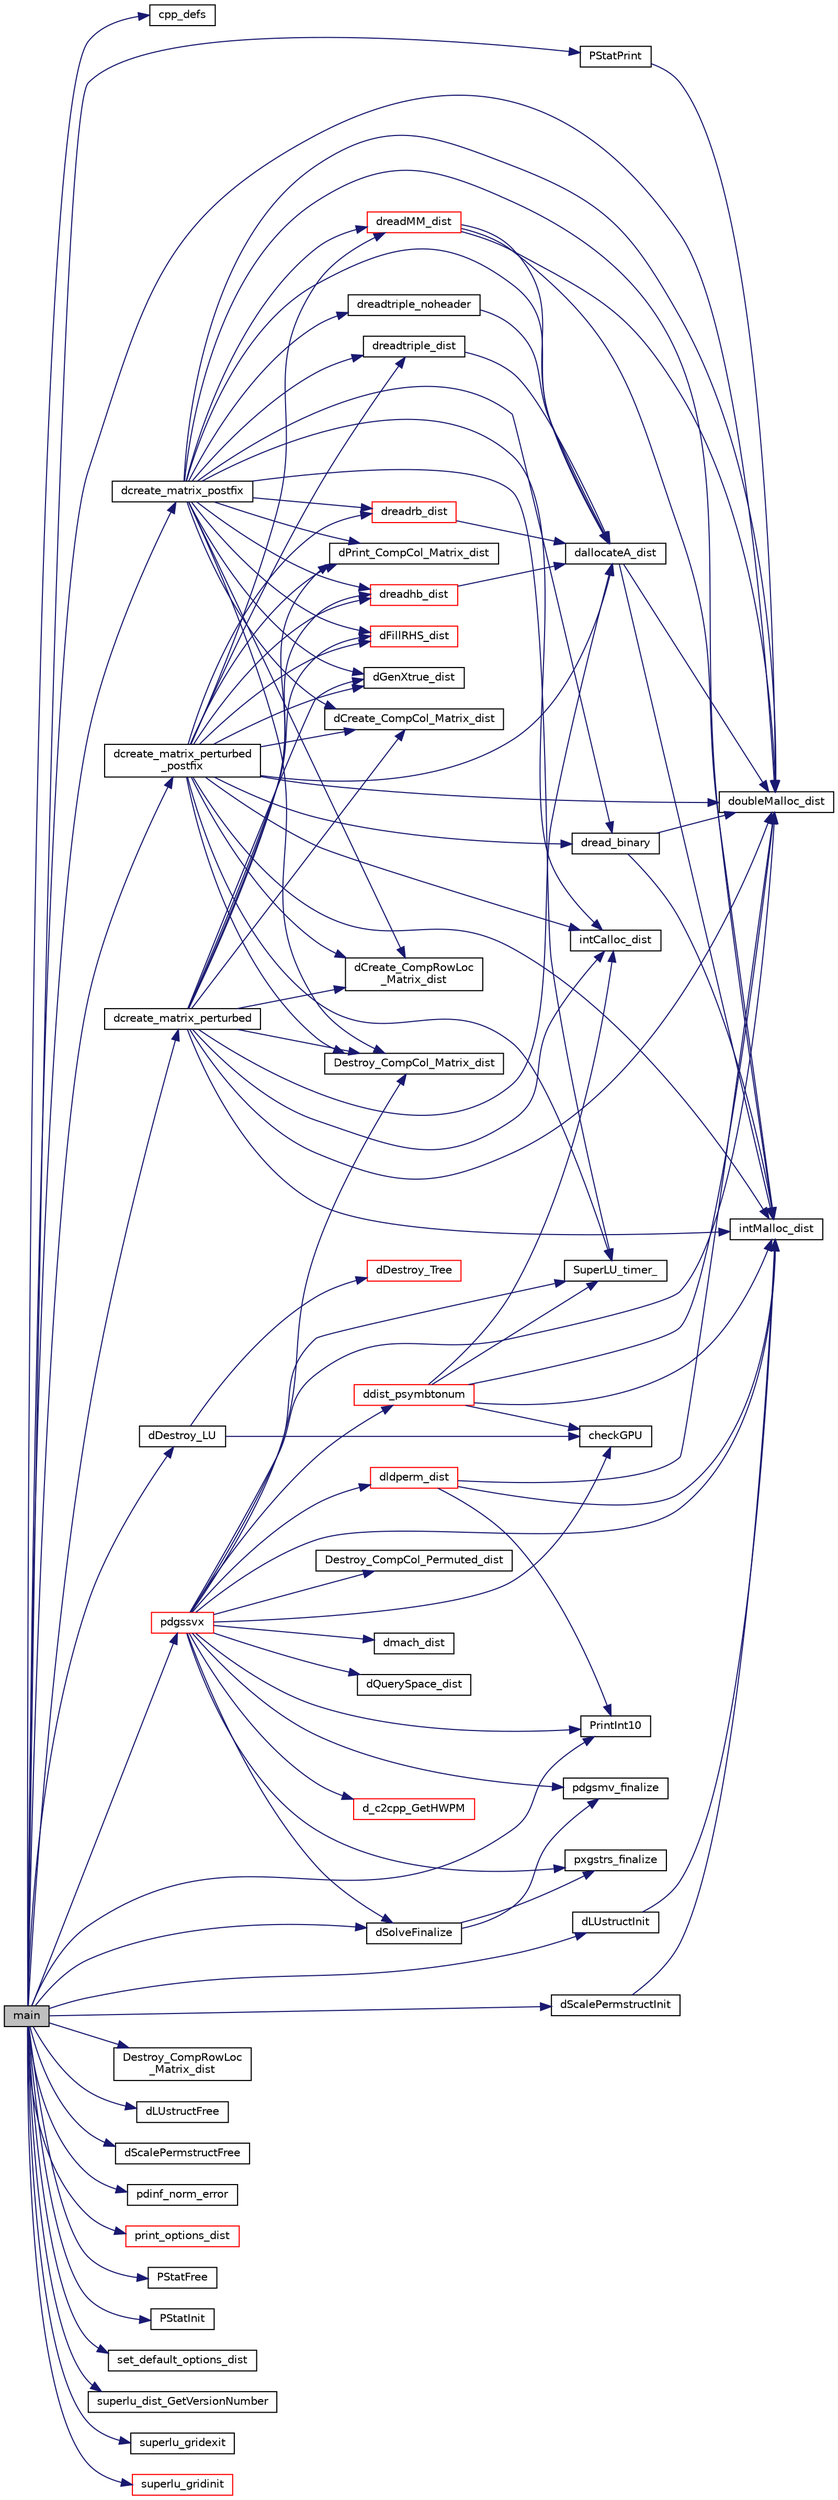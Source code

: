 digraph "main"
{
 // LATEX_PDF_SIZE
  edge [fontname="Helvetica",fontsize="10",labelfontname="Helvetica",labelfontsize="10"];
  node [fontname="Helvetica",fontsize="10",shape=record];
  rankdir="LR";
  Node1 [label="main",height=0.2,width=0.4,color="black", fillcolor="grey75", style="filled", fontcolor="black",tooltip=" "];
  Node1 -> Node2 [color="midnightblue",fontsize="10",style="solid",fontname="Helvetica"];
  Node2 [label="cpp_defs",height=0.2,width=0.4,color="black", fillcolor="white", style="filled",URL="$pddrive2_8c.html#a2e2c03ad069d4aebdbd3358e4b191593",tooltip=" "];
  Node1 -> Node3 [color="midnightblue",fontsize="10",style="solid",fontname="Helvetica"];
  Node3 [label="dcreate_matrix_perturbed",height=0.2,width=0.4,color="black", fillcolor="white", style="filled",URL="$dcreate__matrix__perturbed_8c.html#a303518ee8ba4b34567f3fd15049b31ea",tooltip=" "];
  Node3 -> Node4 [color="midnightblue",fontsize="10",style="solid",fontname="Helvetica"];
  Node4 [label="dallocateA_dist",height=0.2,width=0.4,color="black", fillcolor="white", style="filled",URL="$dmemory__dist_8c.html#ad8d190b0542ad8d5fb569cfebed382b8",tooltip=" "];
  Node4 -> Node5 [color="midnightblue",fontsize="10",style="solid",fontname="Helvetica"];
  Node5 [label="doubleMalloc_dist",height=0.2,width=0.4,color="black", fillcolor="white", style="filled",URL="$dmemory__dist_8c.html#a52dc9c97e580c07ec4af763f1755a2ba",tooltip=" "];
  Node4 -> Node6 [color="midnightblue",fontsize="10",style="solid",fontname="Helvetica"];
  Node6 [label="intMalloc_dist",height=0.2,width=0.4,color="black", fillcolor="white", style="filled",URL="$memory_8c.html#a2c2df35072e313373438cccdb98b885c",tooltip=" "];
  Node3 -> Node7 [color="midnightblue",fontsize="10",style="solid",fontname="Helvetica"];
  Node7 [label="dCreate_CompCol_Matrix_dist",height=0.2,width=0.4,color="black", fillcolor="white", style="filled",URL="$superlu__ddefs_8h.html#a700b855541636a3eb453ad0b9b1e7d1f",tooltip=" "];
  Node3 -> Node8 [color="midnightblue",fontsize="10",style="solid",fontname="Helvetica"];
  Node8 [label="dCreate_CompRowLoc\l_Matrix_dist",height=0.2,width=0.4,color="black", fillcolor="white", style="filled",URL="$superlu__ddefs_8h.html#a4022f104fab1520785a366efa6e87cf8",tooltip=" "];
  Node3 -> Node9 [color="midnightblue",fontsize="10",style="solid",fontname="Helvetica"];
  Node9 [label="Destroy_CompCol_Matrix_dist",height=0.2,width=0.4,color="black", fillcolor="white", style="filled",URL="$superlu__defs_8h.html#a19148d48069c04e21a7ea94d53043f6f",tooltip=" "];
  Node3 -> Node10 [color="midnightblue",fontsize="10",style="solid",fontname="Helvetica"];
  Node10 [label="dFillRHS_dist",height=0.2,width=0.4,color="red", fillcolor="white", style="filled",URL="$dutil__dist_8c.html#afde0c1de717f5c8c29225841a13f4832",tooltip="Let rhs[i] = sum of i-th row of A, so the solution vector is all 1's."];
  Node3 -> Node14 [color="midnightblue",fontsize="10",style="solid",fontname="Helvetica"];
  Node14 [label="dGenXtrue_dist",height=0.2,width=0.4,color="black", fillcolor="white", style="filled",URL="$dutil__dist_8c.html#a4ca083e45bf9921bcc1fb4318d148e78",tooltip=" "];
  Node3 -> Node5 [color="midnightblue",fontsize="10",style="solid",fontname="Helvetica"];
  Node3 -> Node15 [color="midnightblue",fontsize="10",style="solid",fontname="Helvetica"];
  Node15 [label="dPrint_CompCol_Matrix_dist",height=0.2,width=0.4,color="black", fillcolor="white", style="filled",URL="$superlu__ddefs_8h.html#a8b75f5befc04c09a4840bc4a8deb4b2e",tooltip=" "];
  Node3 -> Node16 [color="midnightblue",fontsize="10",style="solid",fontname="Helvetica"];
  Node16 [label="dreadhb_dist",height=0.2,width=0.4,color="red", fillcolor="white", style="filled",URL="$SRC_2dreadhb_8c.html#a3593dd1b61e008f12e6d1a72111f6f8f",tooltip=" "];
  Node16 -> Node4 [color="midnightblue",fontsize="10",style="solid",fontname="Helvetica"];
  Node3 -> Node23 [color="midnightblue",fontsize="10",style="solid",fontname="Helvetica"];
  Node23 [label="intCalloc_dist",height=0.2,width=0.4,color="black", fillcolor="white", style="filled",URL="$memory_8c.html#a6fd91c6883ea8ea94e0ece298e0e46b6",tooltip=" "];
  Node3 -> Node6 [color="midnightblue",fontsize="10",style="solid",fontname="Helvetica"];
  Node1 -> Node24 [color="midnightblue",fontsize="10",style="solid",fontname="Helvetica"];
  Node24 [label="dcreate_matrix_perturbed\l_postfix",height=0.2,width=0.4,color="black", fillcolor="white", style="filled",URL="$dcreate__matrix__perturbed_8c.html#ae9db838cf5622a5ff2ba7d14638db679",tooltip=" "];
  Node24 -> Node4 [color="midnightblue",fontsize="10",style="solid",fontname="Helvetica"];
  Node24 -> Node7 [color="midnightblue",fontsize="10",style="solid",fontname="Helvetica"];
  Node24 -> Node8 [color="midnightblue",fontsize="10",style="solid",fontname="Helvetica"];
  Node24 -> Node9 [color="midnightblue",fontsize="10",style="solid",fontname="Helvetica"];
  Node24 -> Node10 [color="midnightblue",fontsize="10",style="solid",fontname="Helvetica"];
  Node24 -> Node14 [color="midnightblue",fontsize="10",style="solid",fontname="Helvetica"];
  Node24 -> Node5 [color="midnightblue",fontsize="10",style="solid",fontname="Helvetica"];
  Node24 -> Node15 [color="midnightblue",fontsize="10",style="solid",fontname="Helvetica"];
  Node24 -> Node25 [color="midnightblue",fontsize="10",style="solid",fontname="Helvetica"];
  Node25 [label="dread_binary",height=0.2,width=0.4,color="black", fillcolor="white", style="filled",URL="$dbinary__io_8c.html#a009d20f349e3f24dc4e84db8c5fe7777",tooltip=" "];
  Node25 -> Node5 [color="midnightblue",fontsize="10",style="solid",fontname="Helvetica"];
  Node25 -> Node6 [color="midnightblue",fontsize="10",style="solid",fontname="Helvetica"];
  Node24 -> Node16 [color="midnightblue",fontsize="10",style="solid",fontname="Helvetica"];
  Node24 -> Node26 [color="midnightblue",fontsize="10",style="solid",fontname="Helvetica"];
  Node26 [label="dreadMM_dist",height=0.2,width=0.4,color="red", fillcolor="white", style="filled",URL="$dreadMM_8c.html#abccde809848a3e7a0a37ed8475846850",tooltip=" "];
  Node26 -> Node4 [color="midnightblue",fontsize="10",style="solid",fontname="Helvetica"];
  Node26 -> Node5 [color="midnightblue",fontsize="10",style="solid",fontname="Helvetica"];
  Node26 -> Node6 [color="midnightblue",fontsize="10",style="solid",fontname="Helvetica"];
  Node24 -> Node31 [color="midnightblue",fontsize="10",style="solid",fontname="Helvetica"];
  Node31 [label="dreadrb_dist",height=0.2,width=0.4,color="red", fillcolor="white", style="filled",URL="$dreadrb_8c.html#a9f64c32f7c9d3db5852cad9b43b595ff",tooltip=" "];
  Node31 -> Node4 [color="midnightblue",fontsize="10",style="solid",fontname="Helvetica"];
  Node24 -> Node38 [color="midnightblue",fontsize="10",style="solid",fontname="Helvetica"];
  Node38 [label="dreadtriple_dist",height=0.2,width=0.4,color="black", fillcolor="white", style="filled",URL="$SRC_2dreadtriple_8c.html#a121419eaaf73078d34136c3fe75b9075",tooltip=" "];
  Node38 -> Node4 [color="midnightblue",fontsize="10",style="solid",fontname="Helvetica"];
  Node24 -> Node23 [color="midnightblue",fontsize="10",style="solid",fontname="Helvetica"];
  Node24 -> Node6 [color="midnightblue",fontsize="10",style="solid",fontname="Helvetica"];
  Node24 -> Node39 [color="midnightblue",fontsize="10",style="solid",fontname="Helvetica"];
  Node39 [label="SuperLU_timer_",height=0.2,width=0.4,color="black", fillcolor="white", style="filled",URL="$superlu__timer_8c.html#a0c6777573bbfe81917cd381e0090d355",tooltip=" "];
  Node1 -> Node40 [color="midnightblue",fontsize="10",style="solid",fontname="Helvetica"];
  Node40 [label="dcreate_matrix_postfix",height=0.2,width=0.4,color="black", fillcolor="white", style="filled",URL="$superlu__ddefs_8h.html#ab97540f1b1596583c6426d6fc6097523",tooltip=" "];
  Node40 -> Node4 [color="midnightblue",fontsize="10",style="solid",fontname="Helvetica"];
  Node40 -> Node7 [color="midnightblue",fontsize="10",style="solid",fontname="Helvetica"];
  Node40 -> Node8 [color="midnightblue",fontsize="10",style="solid",fontname="Helvetica"];
  Node40 -> Node9 [color="midnightblue",fontsize="10",style="solid",fontname="Helvetica"];
  Node40 -> Node10 [color="midnightblue",fontsize="10",style="solid",fontname="Helvetica"];
  Node40 -> Node14 [color="midnightblue",fontsize="10",style="solid",fontname="Helvetica"];
  Node40 -> Node5 [color="midnightblue",fontsize="10",style="solid",fontname="Helvetica"];
  Node40 -> Node15 [color="midnightblue",fontsize="10",style="solid",fontname="Helvetica"];
  Node40 -> Node25 [color="midnightblue",fontsize="10",style="solid",fontname="Helvetica"];
  Node40 -> Node16 [color="midnightblue",fontsize="10",style="solid",fontname="Helvetica"];
  Node40 -> Node26 [color="midnightblue",fontsize="10",style="solid",fontname="Helvetica"];
  Node40 -> Node31 [color="midnightblue",fontsize="10",style="solid",fontname="Helvetica"];
  Node40 -> Node38 [color="midnightblue",fontsize="10",style="solid",fontname="Helvetica"];
  Node40 -> Node41 [color="midnightblue",fontsize="10",style="solid",fontname="Helvetica"];
  Node41 [label="dreadtriple_noheader",height=0.2,width=0.4,color="black", fillcolor="white", style="filled",URL="$dreadtriple__noheader_8c.html#aa381e4959fd6afa658b9a64376f9b498",tooltip=" "];
  Node41 -> Node4 [color="midnightblue",fontsize="10",style="solid",fontname="Helvetica"];
  Node40 -> Node23 [color="midnightblue",fontsize="10",style="solid",fontname="Helvetica"];
  Node40 -> Node6 [color="midnightblue",fontsize="10",style="solid",fontname="Helvetica"];
  Node40 -> Node39 [color="midnightblue",fontsize="10",style="solid",fontname="Helvetica"];
  Node1 -> Node42 [color="midnightblue",fontsize="10",style="solid",fontname="Helvetica"];
  Node42 [label="dDestroy_LU",height=0.2,width=0.4,color="black", fillcolor="white", style="filled",URL="$pdutil_8c.html#a13f313cbc5905b07fee7967f2066c6f4",tooltip="Destroy distributed L & U matrices."];
  Node42 -> Node43 [color="midnightblue",fontsize="10",style="solid",fontname="Helvetica"];
  Node43 [label="checkGPU",height=0.2,width=0.4,color="black", fillcolor="white", style="filled",URL="$gpu__api__utils_8c.html#af8ca70316086ecfe46b3dd727da84ec5",tooltip=" "];
  Node42 -> Node44 [color="midnightblue",fontsize="10",style="solid",fontname="Helvetica"];
  Node44 [label="dDestroy_Tree",height=0.2,width=0.4,color="red", fillcolor="white", style="filled",URL="$pdutil_8c.html#a35670419a662b0d83ddf91f8c629f46d",tooltip=" "];
  Node1 -> Node47 [color="midnightblue",fontsize="10",style="solid",fontname="Helvetica"];
  Node47 [label="Destroy_CompRowLoc\l_Matrix_dist",height=0.2,width=0.4,color="black", fillcolor="white", style="filled",URL="$superlu__defs_8h.html#af81cf1c066358e462837828031da4a2c",tooltip=" "];
  Node1 -> Node48 [color="midnightblue",fontsize="10",style="solid",fontname="Helvetica"];
  Node48 [label="dLUstructFree",height=0.2,width=0.4,color="black", fillcolor="white", style="filled",URL="$pdutil_8c.html#af510f70def7fb5e58a50ae9a06649aa2",tooltip="Deallocate LUstruct."];
  Node1 -> Node49 [color="midnightblue",fontsize="10",style="solid",fontname="Helvetica"];
  Node49 [label="dLUstructInit",height=0.2,width=0.4,color="black", fillcolor="white", style="filled",URL="$pdutil_8c.html#aaed31dcfec375f682467e0c42488449c",tooltip="Allocate storage in LUstruct."];
  Node49 -> Node6 [color="midnightblue",fontsize="10",style="solid",fontname="Helvetica"];
  Node1 -> Node5 [color="midnightblue",fontsize="10",style="solid",fontname="Helvetica"];
  Node1 -> Node50 [color="midnightblue",fontsize="10",style="solid",fontname="Helvetica"];
  Node50 [label="dScalePermstructFree",height=0.2,width=0.4,color="black", fillcolor="white", style="filled",URL="$dutil__dist_8c.html#a00ee109e7b40633f23deb3acc3a8bccb",tooltip="Deallocate ScalePermstruct."];
  Node1 -> Node51 [color="midnightblue",fontsize="10",style="solid",fontname="Helvetica"];
  Node51 [label="dScalePermstructInit",height=0.2,width=0.4,color="black", fillcolor="white", style="filled",URL="$dutil__dist_8c.html#ac839f7e239884df8189e6ae4fefa868b",tooltip="Allocate storage in ScalePermstruct."];
  Node51 -> Node6 [color="midnightblue",fontsize="10",style="solid",fontname="Helvetica"];
  Node1 -> Node52 [color="midnightblue",fontsize="10",style="solid",fontname="Helvetica"];
  Node52 [label="dSolveFinalize",height=0.2,width=0.4,color="black", fillcolor="white", style="filled",URL="$pdutil_8c.html#a971576de90cf0aaf04af07eff7b4a0bb",tooltip="Release the resources used for the solution phase."];
  Node52 -> Node53 [color="midnightblue",fontsize="10",style="solid",fontname="Helvetica"];
  Node53 [label="pdgsmv_finalize",height=0.2,width=0.4,color="black", fillcolor="white", style="filled",URL="$pdgsmv_8c.html#ac7109c02a34188f8318d75fd397487e3",tooltip=" "];
  Node52 -> Node54 [color="midnightblue",fontsize="10",style="solid",fontname="Helvetica"];
  Node54 [label="pxgstrs_finalize",height=0.2,width=0.4,color="black", fillcolor="white", style="filled",URL="$superlu__ddefs_8h.html#aabf0cd62d7253981c2c07b46b728b44d",tooltip=" "];
  Node1 -> Node55 [color="midnightblue",fontsize="10",style="solid",fontname="Helvetica"];
  Node55 [label="pdgssvx",height=0.2,width=0.4,color="red", fillcolor="white", style="filled",URL="$pdgssvx_8c.html#a0472365ee4aaa86dee102cc6d7325c15",tooltip=" "];
  Node55 -> Node43 [color="midnightblue",fontsize="10",style="solid",fontname="Helvetica"];
  Node55 -> Node56 [color="midnightblue",fontsize="10",style="solid",fontname="Helvetica"];
  Node56 [label="d_c2cpp_GetHWPM",height=0.2,width=0.4,color="red", fillcolor="white", style="filled",URL="$d__c2cpp__GetHWPM_8cpp.html#aebf42de286a31c5728213f1dbc9e09ee",tooltip=" "];
  Node55 -> Node58 [color="midnightblue",fontsize="10",style="solid",fontname="Helvetica"];
  Node58 [label="ddist_psymbtonum",height=0.2,width=0.4,color="red", fillcolor="white", style="filled",URL="$pdsymbfact__distdata_8c.html#a9ca654ba80b6d96db8e9392ee18da16f",tooltip=" "];
  Node58 -> Node43 [color="midnightblue",fontsize="10",style="solid",fontname="Helvetica"];
  Node58 -> Node5 [color="midnightblue",fontsize="10",style="solid",fontname="Helvetica"];
  Node58 -> Node23 [color="midnightblue",fontsize="10",style="solid",fontname="Helvetica"];
  Node58 -> Node6 [color="midnightblue",fontsize="10",style="solid",fontname="Helvetica"];
  Node58 -> Node39 [color="midnightblue",fontsize="10",style="solid",fontname="Helvetica"];
  Node55 -> Node9 [color="midnightblue",fontsize="10",style="solid",fontname="Helvetica"];
  Node55 -> Node72 [color="midnightblue",fontsize="10",style="solid",fontname="Helvetica"];
  Node72 [label="Destroy_CompCol_Permuted_dist",height=0.2,width=0.4,color="black", fillcolor="white", style="filled",URL="$superlu__defs_8h.html#a658c586f65e61ef7758b72aa81d56a48",tooltip="A is of type Stype==NCP."];
  Node55 -> Node73 [color="midnightblue",fontsize="10",style="solid",fontname="Helvetica"];
  Node73 [label="dldperm_dist",height=0.2,width=0.4,color="red", fillcolor="white", style="filled",URL="$dldperm__dist_8c.html#af48a94e64048d9de84620d03fbfbf5e2",tooltip=" "];
  Node73 -> Node5 [color="midnightblue",fontsize="10",style="solid",fontname="Helvetica"];
  Node73 -> Node6 [color="midnightblue",fontsize="10",style="solid",fontname="Helvetica"];
  Node73 -> Node86 [color="midnightblue",fontsize="10",style="solid",fontname="Helvetica"];
  Node86 [label="PrintInt10",height=0.2,width=0.4,color="black", fillcolor="white", style="filled",URL="$superlu__defs_8h.html#ab03f0fccabf0c7a84b0e2c99c2988809",tooltip=" "];
  Node55 -> Node75 [color="midnightblue",fontsize="10",style="solid",fontname="Helvetica"];
  Node75 [label="dmach_dist",height=0.2,width=0.4,color="black", fillcolor="white", style="filled",URL="$dmach__dist_8c.html#a9f1d303ee9a82228d1979f3618c27e85",tooltip=" "];
  Node55 -> Node5 [color="midnightblue",fontsize="10",style="solid",fontname="Helvetica"];
  Node55 -> Node87 [color="midnightblue",fontsize="10",style="solid",fontname="Helvetica"];
  Node87 [label="dQuerySpace_dist",height=0.2,width=0.4,color="black", fillcolor="white", style="filled",URL="$dmemory__dist_8c.html#abf667255132af0f38edfe1303dec6151",tooltip=" "];
  Node55 -> Node52 [color="midnightblue",fontsize="10",style="solid",fontname="Helvetica"];
  Node55 -> Node6 [color="midnightblue",fontsize="10",style="solid",fontname="Helvetica"];
  Node55 -> Node53 [color="midnightblue",fontsize="10",style="solid",fontname="Helvetica"];
  Node55 -> Node86 [color="midnightblue",fontsize="10",style="solid",fontname="Helvetica"];
  Node55 -> Node54 [color="midnightblue",fontsize="10",style="solid",fontname="Helvetica"];
  Node55 -> Node39 [color="midnightblue",fontsize="10",style="solid",fontname="Helvetica"];
  Node1 -> Node236 [color="midnightblue",fontsize="10",style="solid",fontname="Helvetica"];
  Node236 [label="pdinf_norm_error",height=0.2,width=0.4,color="black", fillcolor="white", style="filled",URL="$pdutil_8c.html#a7d784206dfd5dd135c4bdca5639b7902",tooltip="Check the inf-norm of the error vector."];
  Node1 -> Node237 [color="midnightblue",fontsize="10",style="solid",fontname="Helvetica"];
  Node237 [label="print_options_dist",height=0.2,width=0.4,color="red", fillcolor="white", style="filled",URL="$superlu__defs_8h.html#a0786e160fdc6d8f413452f446068dad1",tooltip="Print the options setting."];
  Node1 -> Node86 [color="midnightblue",fontsize="10",style="solid",fontname="Helvetica"];
  Node1 -> Node139 [color="midnightblue",fontsize="10",style="solid",fontname="Helvetica"];
  Node139 [label="PStatFree",height=0.2,width=0.4,color="black", fillcolor="white", style="filled",URL="$superlu__defs_8h.html#a72c21f510c552d12a9156c91fb0d2590",tooltip=" "];
  Node1 -> Node140 [color="midnightblue",fontsize="10",style="solid",fontname="Helvetica"];
  Node140 [label="PStatInit",height=0.2,width=0.4,color="black", fillcolor="white", style="filled",URL="$superlu__defs_8h.html#a6a4d9e2e43171f86980fd9f3ebd34f83",tooltip=" "];
  Node1 -> Node238 [color="midnightblue",fontsize="10",style="solid",fontname="Helvetica"];
  Node238 [label="PStatPrint",height=0.2,width=0.4,color="black", fillcolor="white", style="filled",URL="$superlu__defs_8h.html#a69b52d648c38fa18f68d4b5f5689d4a2",tooltip=" "];
  Node238 -> Node5 [color="midnightblue",fontsize="10",style="solid",fontname="Helvetica"];
  Node1 -> Node239 [color="midnightblue",fontsize="10",style="solid",fontname="Helvetica"];
  Node239 [label="set_default_options_dist",height=0.2,width=0.4,color="black", fillcolor="white", style="filled",URL="$superlu__defs_8h.html#ae4620e0e61b047a0fe6437b250a68b9b",tooltip="Set the default values for the options argument."];
  Node1 -> Node240 [color="midnightblue",fontsize="10",style="solid",fontname="Helvetica"];
  Node240 [label="superlu_dist_GetVersionNumber",height=0.2,width=0.4,color="black", fillcolor="white", style="filled",URL="$superlu__defs_8h.html#a7d0446fb34d924ab6b70397974b64954",tooltip=" "];
  Node1 -> Node241 [color="midnightblue",fontsize="10",style="solid",fontname="Helvetica"];
  Node241 [label="superlu_gridexit",height=0.2,width=0.4,color="black", fillcolor="white", style="filled",URL="$superlu__defs_8h.html#ab151232cdf0e52a85e0f27319f358fd4",tooltip=" "];
  Node1 -> Node242 [color="midnightblue",fontsize="10",style="solid",fontname="Helvetica"];
  Node242 [label="superlu_gridinit",height=0.2,width=0.4,color="red", fillcolor="white", style="filled",URL="$superlu__defs_8h.html#af673f68417d0c11596db905bdb4670ff",tooltip="All processes in the MPI communicator must call this routine."];
}
